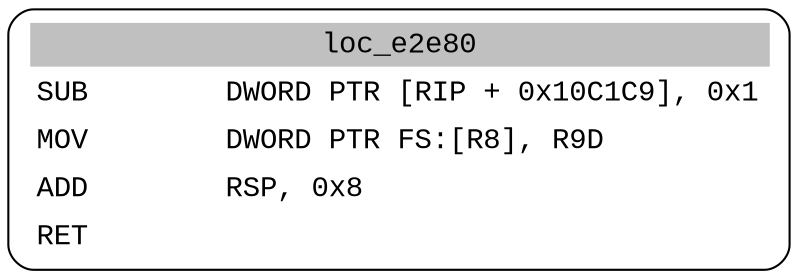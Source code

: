 digraph asm_graph {
1941 [
shape="Mrecord" fontname="Courier New"label =<<table border="0" cellborder="0" cellpadding="3"><tr><td align="center" colspan="2" bgcolor="grey">loc_e2e80</td></tr><tr><td align="left">SUB        DWORD PTR [RIP + 0x10C1C9], 0x1</td></tr><tr><td align="left">MOV        DWORD PTR FS:[R8], R9D</td></tr><tr><td align="left">ADD        RSP, 0x8</td></tr><tr><td align="left">RET        </td></tr></table>> ];
}